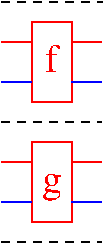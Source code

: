 #FIG 3.2
Portrait
Center
Inches
Letter  
100.00
Single
-2
1200 2
2 2 0 1 4 7 0 0 -1 0.000 0 0 -1 0 0 5
	 2850 3600 3150 3600 3150 4200 2850 4200 2850 3600
2 2 0 1 4 7 0 0 -1 0.000 0 0 -1 0 0 5
	 2850 4500 3150 4500 3150 5100 2850 5100 2850 4500
2 1 0 1 4 7 0 0 -1 0.000 0 0 -1 0 0 2
	 2625 3750 2850 3750
2 1 0 1 4 7 0 0 -1 0.000 0 0 -1 0 0 2
	 3150 3750 3375 3750
2 1 0 1 4 7 0 0 -1 0.000 0 0 -1 0 0 2
	 2625 4650 2850 4650
2 1 0 1 4 7 0 0 -1 0.000 0 0 -1 0 0 2
	 3150 4650 3375 4650
2 1 0 1 1 7 0 0 -1 0.000 0 0 -1 0 0 2
	 2625 4050 2850 4050
2 1 0 1 1 7 0 0 -1 0.000 0 0 -1 0 0 2
	 3150 4050 3375 4050
2 1 0 1 1 7 0 0 -1 0.000 0 0 -1 0 0 2
	 2625 4950 2850 4950
2 1 0 1 1 7 0 0 -1 0.000 0 0 -1 0 0 2
	 3150 4950 3375 4950
2 1 1 1 0 7 0 0 -1 4.000 0 0 -1 0 0 1
	 3375 3450
2 1 1 1 0 7 0 0 -1 4.000 0 0 -1 0 0 2
	 2625 3450 3375 3450
2 1 1 1 0 7 0 0 -1 4.000 0 0 -1 0 0 2
	 2625 4350 3375 4350
2 1 1 1 0 7 0 0 -1 4.000 0 0 -1 0 0 2
	 2625 5250 3375 5250
4 1 4 0 0 0 20 0.0000 4 210 90 3000 3975 f\001
4 1 4 0 0 0 20 0.0000 4 225 135 3000 4875 g\001
